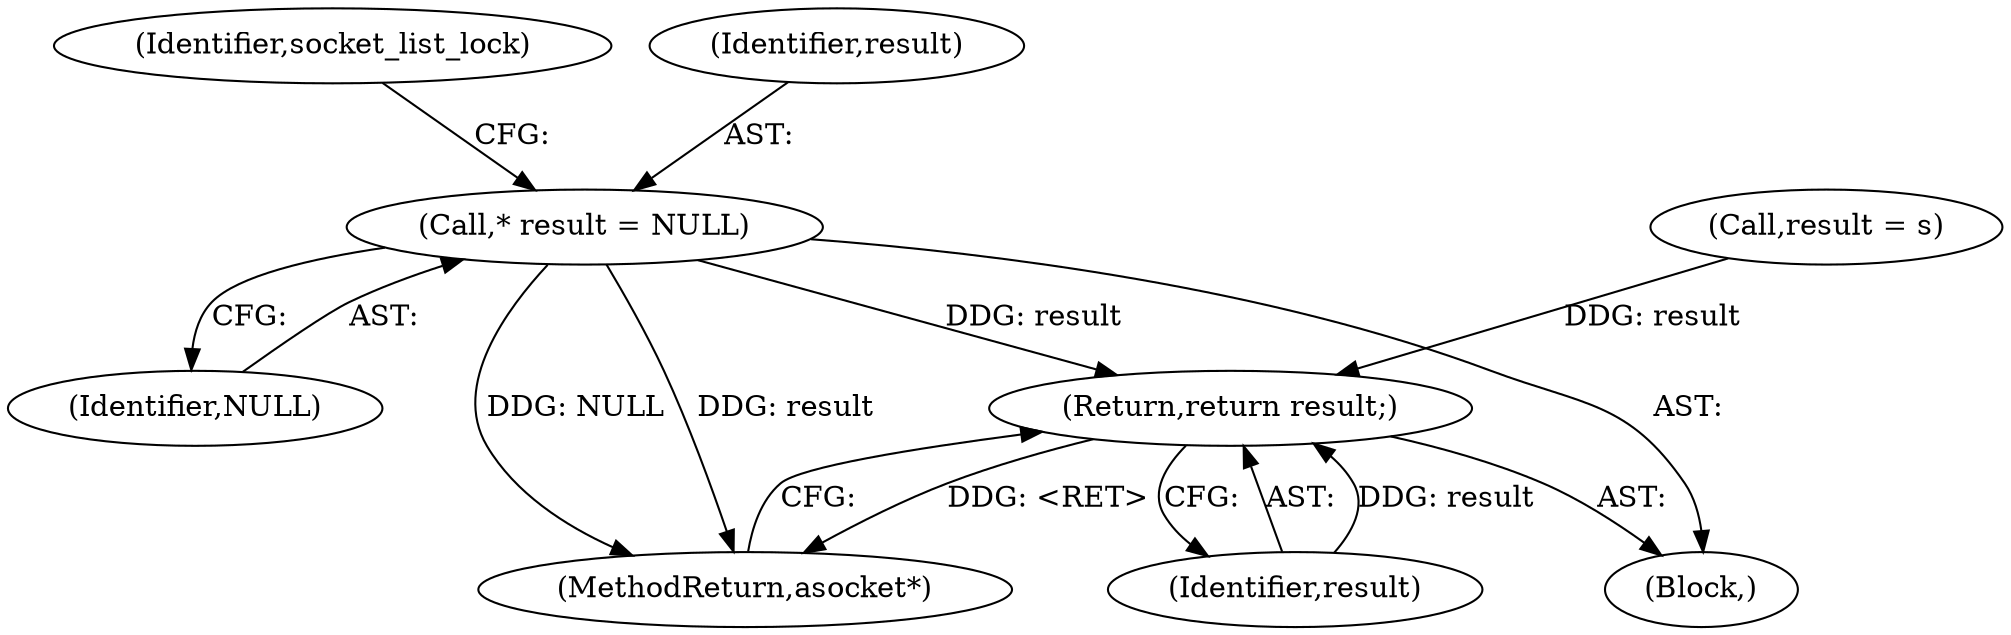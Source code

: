 digraph "0_Android_268068f25673242d1d5130d96202d3288c91b700_0@pointer" {
"1000106" [label="(Call,* result = NULL)"];
"1000160" [label="(Return,return result;)"];
"1000106" [label="(Call,* result = NULL)"];
"1000111" [label="(Identifier,socket_list_lock)"];
"1000160" [label="(Return,return result;)"];
"1000161" [label="(Identifier,result)"];
"1000108" [label="(Identifier,NULL)"];
"1000107" [label="(Identifier,result)"];
"1000162" [label="(MethodReturn,asocket*)"];
"1000153" [label="(Call,result = s)"];
"1000103" [label="(Block,)"];
"1000106" -> "1000103"  [label="AST: "];
"1000106" -> "1000108"  [label="CFG: "];
"1000107" -> "1000106"  [label="AST: "];
"1000108" -> "1000106"  [label="AST: "];
"1000111" -> "1000106"  [label="CFG: "];
"1000106" -> "1000162"  [label="DDG: NULL"];
"1000106" -> "1000162"  [label="DDG: result"];
"1000106" -> "1000160"  [label="DDG: result"];
"1000160" -> "1000103"  [label="AST: "];
"1000160" -> "1000161"  [label="CFG: "];
"1000161" -> "1000160"  [label="AST: "];
"1000162" -> "1000160"  [label="CFG: "];
"1000160" -> "1000162"  [label="DDG: <RET>"];
"1000161" -> "1000160"  [label="DDG: result"];
"1000153" -> "1000160"  [label="DDG: result"];
}

